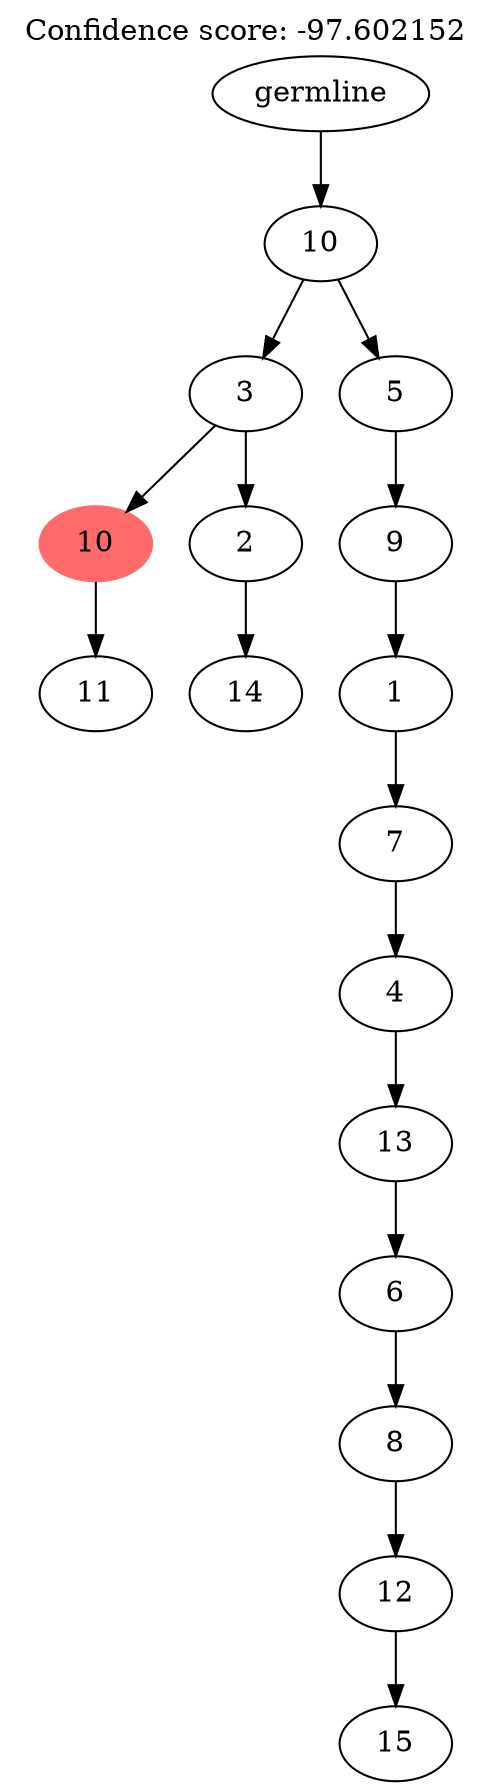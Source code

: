 digraph g {
	"15" -> "16";
	"16" [label="11"];
	"13" -> "14";
	"14" [label="14"];
	"12" -> "13";
	"13" [label="2"];
	"12" -> "15";
	"15" [color=indianred1, style=filled, label="10"];
	"10" -> "11";
	"11" [label="15"];
	"9" -> "10";
	"10" [label="12"];
	"8" -> "9";
	"9" [label="8"];
	"7" -> "8";
	"8" [label="6"];
	"6" -> "7";
	"7" [label="13"];
	"5" -> "6";
	"6" [label="4"];
	"4" -> "5";
	"5" [label="7"];
	"3" -> "4";
	"4" [label="1"];
	"2" -> "3";
	"3" [label="9"];
	"1" -> "2";
	"2" [label="5"];
	"1" -> "12";
	"12" [label="3"];
	"0" -> "1";
	"1" [label="10"];
	"0" [label="germline"];
	labelloc="t";
	label="Confidence score: -97.602152";
}
